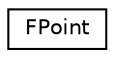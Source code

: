 digraph G
{
  edge [fontname="Helvetica",fontsize="10",labelfontname="Helvetica",labelfontsize="10"];
  node [fontname="Helvetica",fontsize="10",shape=record];
  rankdir=LR;
  Node1 [label="FPoint",height=0.2,width=0.4,color="black", fillcolor="white", style="filled",URL="$dc/d4a/structFPoint.html"];
}
